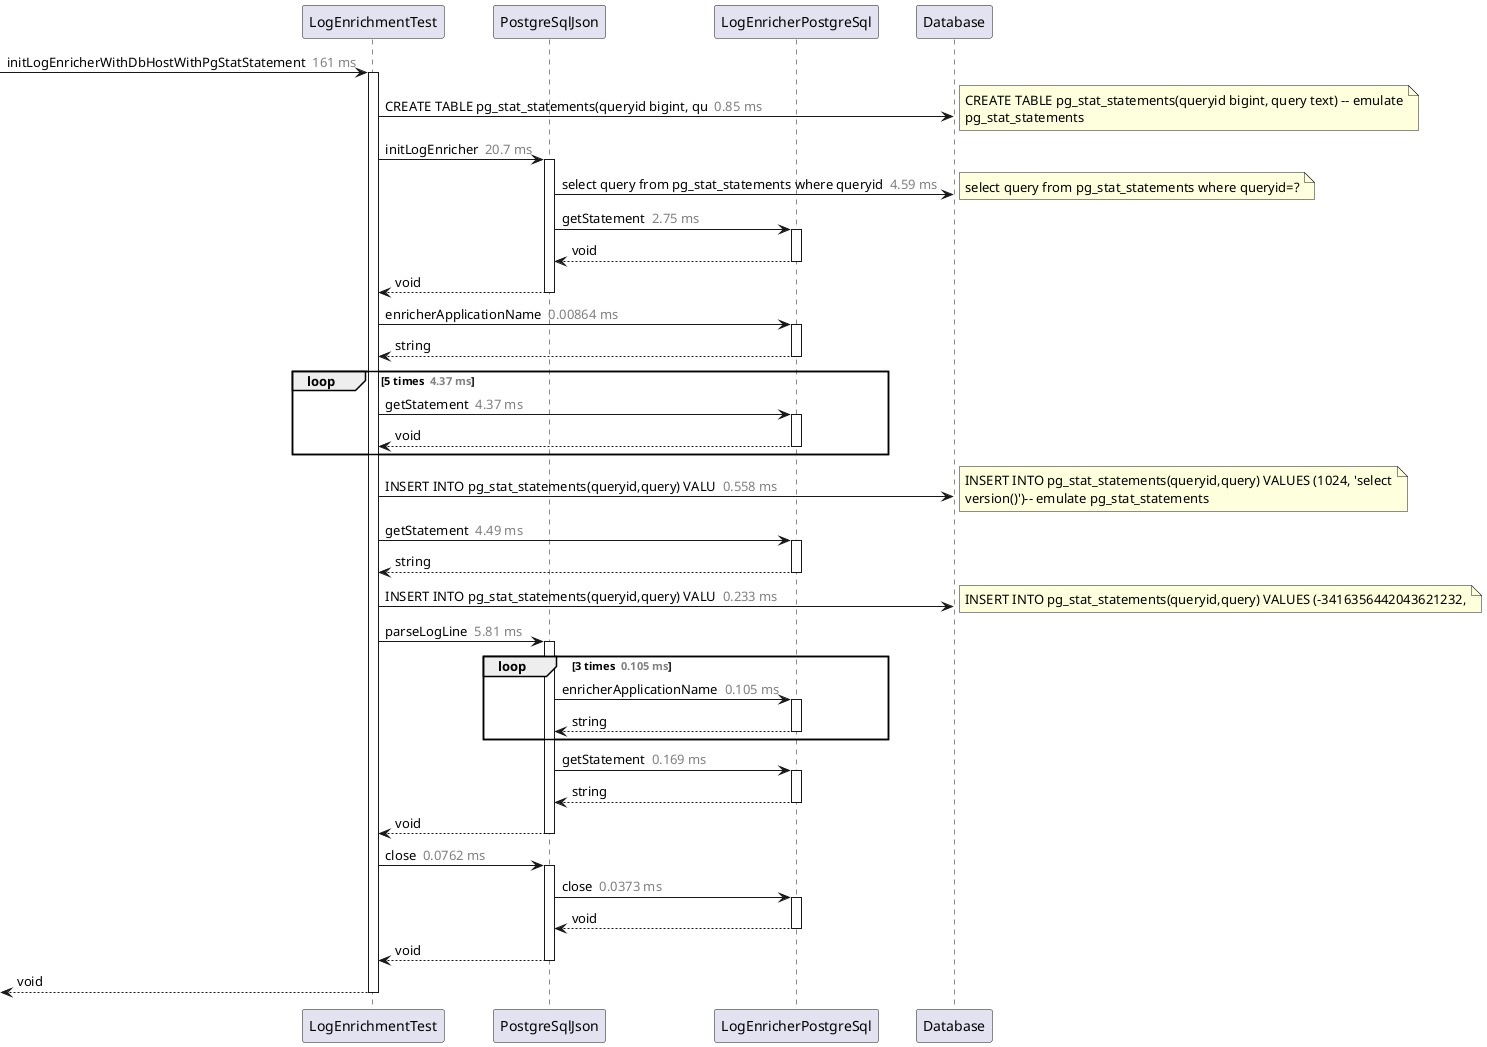 @startuml

participant LogEnrichmentTest as "LogEnrichmentTest"
participant PostgreSqlJson as "PostgreSqlJson"
participant LogEnricherPostgreSql as "LogEnricherPostgreSql"
participant Database as "Database"
  [->LogEnrichmentTest: initLogEnricherWithDbHostWithPgStatStatement <color:gray> 161 ms</color>
  activate LogEnrichmentTest
    LogEnrichmentTest->Database: CREATE TABLE pg_stat_statements(queryid bigint, qu <color:gray> 0.85 ms</color>
    Note right
CREATE TABLE pg_stat_statements(queryid bigint, query text) -- emulate
pg_stat_statements 
    End note
    LogEnrichmentTest->PostgreSqlJson: initLogEnricher <color:gray> 20.7 ms</color>
    activate PostgreSqlJson
      PostgreSqlJson->Database: select query from pg_stat_statements where queryid <color:gray> 4.59 ms</color>
      Note right
select query from pg_stat_statements where queryid=?
      End note
      PostgreSqlJson->LogEnricherPostgreSql: getStatement <color:gray> 2.75 ms</color>
      activate LogEnricherPostgreSql
      PostgreSqlJson<--LogEnricherPostgreSql: void
      deactivate LogEnricherPostgreSql
    LogEnrichmentTest<--PostgreSqlJson: void
    deactivate PostgreSqlJson
    LogEnrichmentTest->LogEnricherPostgreSql: enricherApplicationName <color:gray> 0.00864 ms</color>
    activate LogEnricherPostgreSql
    LogEnrichmentTest<--LogEnricherPostgreSql: string
    deactivate LogEnricherPostgreSql
    Loop 5 times <color:gray> 4.37 ms</color>
      LogEnrichmentTest->LogEnricherPostgreSql: getStatement <color:gray> 4.37 ms</color>
      activate LogEnricherPostgreSql
      LogEnrichmentTest<--LogEnricherPostgreSql: void
      deactivate LogEnricherPostgreSql
    End
    LogEnrichmentTest->Database: INSERT INTO pg_stat_statements(queryid,query) VALU <color:gray> 0.558 ms</color>
    Note right
INSERT INTO pg_stat_statements(queryid,query) VALUES (1024, 'select
version()')-- emulate pg_stat_statements 
    End note
    LogEnrichmentTest->LogEnricherPostgreSql: getStatement <color:gray> 4.49 ms</color>
    activate LogEnricherPostgreSql
    LogEnrichmentTest<--LogEnricherPostgreSql: string
    deactivate LogEnricherPostgreSql
    LogEnrichmentTest->Database: INSERT INTO pg_stat_statements(queryid,query) VALU <color:gray> 0.233 ms</color>
    Note right
INSERT INTO pg_stat_statements(queryid,query) VALUES (-3416356442043621232,
'SELECT pg_sleep($1)')-- emulate pg_stat_statements 
    End note
    LogEnrichmentTest->PostgreSqlJson: parseLogLine <color:gray> 5.81 ms</color>
    activate PostgreSqlJson
      Loop 3 times <color:gray> 0.105 ms</color>
        PostgreSqlJson->LogEnricherPostgreSql: enricherApplicationName <color:gray> 0.105 ms</color>
        activate LogEnricherPostgreSql
        PostgreSqlJson<--LogEnricherPostgreSql: string
        deactivate LogEnricherPostgreSql
      End
      PostgreSqlJson->LogEnricherPostgreSql: getStatement <color:gray> 0.169 ms</color>
      activate LogEnricherPostgreSql
      PostgreSqlJson<--LogEnricherPostgreSql: string
      deactivate LogEnricherPostgreSql
    LogEnrichmentTest<--PostgreSqlJson: void
    deactivate PostgreSqlJson
    LogEnrichmentTest->PostgreSqlJson: close <color:gray> 0.0762 ms</color>
    activate PostgreSqlJson
      PostgreSqlJson->LogEnricherPostgreSql: close <color:gray> 0.0373 ms</color>
      activate LogEnricherPostgreSql
      PostgreSqlJson<--LogEnricherPostgreSql: void
      deactivate LogEnricherPostgreSql
    LogEnrichmentTest<--PostgreSqlJson: void
    deactivate PostgreSqlJson
  [<--LogEnrichmentTest: void
  deactivate LogEnrichmentTest
@enduml